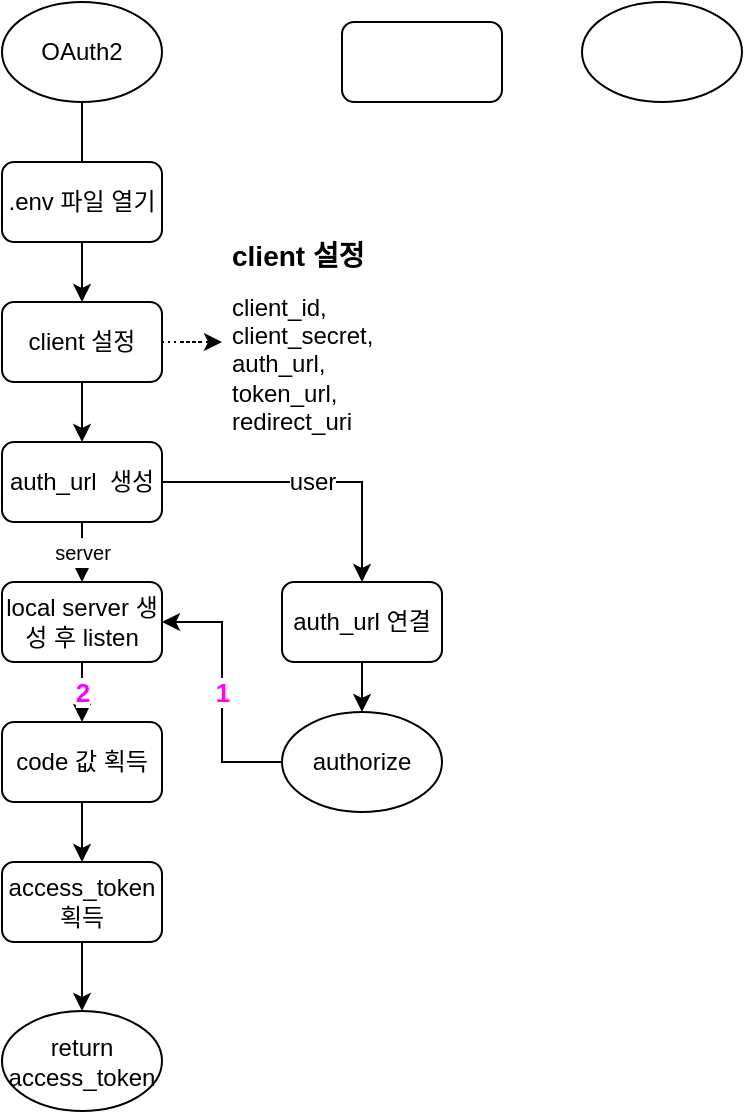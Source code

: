 <mxfile version="16.2.4" type="github">
  <diagram id="rfSWHlRA1yjYHvfrcOm9" name="Page-1">
    <mxGraphModel dx="652" dy="464" grid="1" gridSize="10" guides="1" tooltips="1" connect="1" arrows="1" fold="1" page="1" pageScale="1" pageWidth="827" pageHeight="1169" math="0" shadow="0">
      <root>
        <mxCell id="0" />
        <mxCell id="1" parent="0" />
        <mxCell id="764dK100W6ZVJjYmW9kR-14" value="" style="edgeStyle=orthogonalEdgeStyle;rounded=0;orthogonalLoop=1;jettySize=auto;html=1;fontSize=12;" edge="1" parent="1" source="764dK100W6ZVJjYmW9kR-1" target="764dK100W6ZVJjYmW9kR-5">
          <mxGeometry relative="1" as="geometry" />
        </mxCell>
        <mxCell id="764dK100W6ZVJjYmW9kR-1" value="OAuth2" style="ellipse;whiteSpace=wrap;html=1;" vertex="1" parent="1">
          <mxGeometry x="70" y="30" width="80" height="50" as="geometry" />
        </mxCell>
        <mxCell id="764dK100W6ZVJjYmW9kR-2" value=".env 파일 열기" style="rounded=1;whiteSpace=wrap;html=1;" vertex="1" parent="1">
          <mxGeometry x="70" y="110" width="80" height="40" as="geometry" />
        </mxCell>
        <mxCell id="764dK100W6ZVJjYmW9kR-3" value="" style="rounded=1;whiteSpace=wrap;html=1;" vertex="1" parent="1">
          <mxGeometry x="240" y="40" width="80" height="40" as="geometry" />
        </mxCell>
        <mxCell id="764dK100W6ZVJjYmW9kR-4" value="" style="ellipse;whiteSpace=wrap;html=1;" vertex="1" parent="1">
          <mxGeometry x="360" y="30" width="80" height="50" as="geometry" />
        </mxCell>
        <mxCell id="764dK100W6ZVJjYmW9kR-7" value="" style="edgeStyle=orthogonalEdgeStyle;rounded=0;orthogonalLoop=1;jettySize=auto;html=1;fontSize=12;dashed=1;dashPattern=1 2;" edge="1" parent="1" source="764dK100W6ZVJjYmW9kR-5" target="764dK100W6ZVJjYmW9kR-6">
          <mxGeometry relative="1" as="geometry" />
        </mxCell>
        <mxCell id="764dK100W6ZVJjYmW9kR-18" style="edgeStyle=orthogonalEdgeStyle;rounded=0;orthogonalLoop=1;jettySize=auto;html=1;exitX=0.5;exitY=1;exitDx=0;exitDy=0;entryX=0.5;entryY=0;entryDx=0;entryDy=0;fontSize=12;" edge="1" parent="1" source="764dK100W6ZVJjYmW9kR-5" target="764dK100W6ZVJjYmW9kR-12">
          <mxGeometry relative="1" as="geometry" />
        </mxCell>
        <mxCell id="764dK100W6ZVJjYmW9kR-5" value="client 설정" style="rounded=1;whiteSpace=wrap;html=1;" vertex="1" parent="1">
          <mxGeometry x="70" y="180" width="80" height="40" as="geometry" />
        </mxCell>
        <mxCell id="764dK100W6ZVJjYmW9kR-6" value="&lt;h1 style=&quot;font-size: 14px&quot;&gt;&lt;font style=&quot;font-size: 14px&quot;&gt;client 설정&lt;/font&gt;&lt;/h1&gt;&lt;div&gt;&lt;font style=&quot;font-size: 12px&quot;&gt;client_id,&lt;/font&gt;&lt;/div&gt;&lt;div&gt;&lt;font style=&quot;font-size: 12px&quot;&gt;client_secret,&lt;/font&gt;&lt;/div&gt;&lt;div&gt;&lt;font style=&quot;font-size: 12px&quot;&gt;auth_url,&lt;/font&gt;&lt;/div&gt;&lt;div&gt;&lt;font style=&quot;font-size: 12px&quot;&gt;token_url,&lt;/font&gt;&lt;/div&gt;&lt;div&gt;&lt;font style=&quot;font-size: 12px&quot;&gt;redirect_uri&lt;/font&gt;&lt;/div&gt;" style="text;html=1;strokeColor=none;fillColor=none;spacing=5;spacingTop=-20;whiteSpace=wrap;overflow=hidden;rounded=0;" vertex="1" parent="1">
          <mxGeometry x="180" y="150" width="90" height="100" as="geometry" />
        </mxCell>
        <mxCell id="764dK100W6ZVJjYmW9kR-21" value="" style="edgeStyle=orthogonalEdgeStyle;rounded=0;orthogonalLoop=1;jettySize=auto;html=1;fontSize=11;" edge="1" parent="1" source="764dK100W6ZVJjYmW9kR-9" target="764dK100W6ZVJjYmW9kR-20">
          <mxGeometry relative="1" as="geometry" />
        </mxCell>
        <mxCell id="764dK100W6ZVJjYmW9kR-9" value="auth_url 연결" style="rounded=1;whiteSpace=wrap;html=1;" vertex="1" parent="1">
          <mxGeometry x="210" y="320" width="80" height="40" as="geometry" />
        </mxCell>
        <mxCell id="764dK100W6ZVJjYmW9kR-31" value="" style="edgeStyle=orthogonalEdgeStyle;rounded=0;orthogonalLoop=1;jettySize=auto;html=1;fontSize=13;fontColor=#FF00FF;" edge="1" parent="1" source="764dK100W6ZVJjYmW9kR-11" target="764dK100W6ZVJjYmW9kR-30">
          <mxGeometry relative="1" as="geometry" />
        </mxCell>
        <mxCell id="764dK100W6ZVJjYmW9kR-11" value="access_token 획득" style="rounded=1;whiteSpace=wrap;html=1;" vertex="1" parent="1">
          <mxGeometry x="70" y="460" width="80" height="40" as="geometry" />
        </mxCell>
        <mxCell id="764dK100W6ZVJjYmW9kR-17" value="user" style="edgeStyle=orthogonalEdgeStyle;rounded=0;orthogonalLoop=1;jettySize=auto;html=1;exitX=1;exitY=0.5;exitDx=0;exitDy=0;entryX=0.5;entryY=0;entryDx=0;entryDy=0;fontSize=12;" edge="1" parent="1" source="764dK100W6ZVJjYmW9kR-12" target="764dK100W6ZVJjYmW9kR-9">
          <mxGeometry relative="1" as="geometry" />
        </mxCell>
        <mxCell id="764dK100W6ZVJjYmW9kR-19" value="&lt;font size=&quot;1&quot;&gt;server&lt;/font&gt;" style="edgeStyle=orthogonalEdgeStyle;rounded=0;orthogonalLoop=1;jettySize=auto;html=1;exitX=0.5;exitY=1;exitDx=0;exitDy=0;entryX=0.5;entryY=0;entryDx=0;entryDy=0;fontSize=12;" edge="1" parent="1" source="764dK100W6ZVJjYmW9kR-12" target="764dK100W6ZVJjYmW9kR-13">
          <mxGeometry relative="1" as="geometry" />
        </mxCell>
        <mxCell id="764dK100W6ZVJjYmW9kR-12" value="auth_url &amp;nbsp;생성" style="rounded=1;whiteSpace=wrap;html=1;" vertex="1" parent="1">
          <mxGeometry x="70" y="250" width="80" height="40" as="geometry" />
        </mxCell>
        <mxCell id="764dK100W6ZVJjYmW9kR-25" value="&lt;b&gt;&lt;font color=&quot;#ff00ff&quot; style=&quot;font-size: 13px&quot;&gt;2&lt;/font&gt;&lt;/b&gt;" style="edgeStyle=orthogonalEdgeStyle;rounded=0;orthogonalLoop=1;jettySize=auto;html=1;fontSize=11;" edge="1" parent="1" source="764dK100W6ZVJjYmW9kR-13" target="764dK100W6ZVJjYmW9kR-16">
          <mxGeometry relative="1" as="geometry" />
        </mxCell>
        <mxCell id="764dK100W6ZVJjYmW9kR-13" value="local server 생성 후 listen" style="rounded=1;whiteSpace=wrap;html=1;" vertex="1" parent="1">
          <mxGeometry x="70" y="320" width="80" height="40" as="geometry" />
        </mxCell>
        <mxCell id="764dK100W6ZVJjYmW9kR-23" value="" style="edgeStyle=orthogonalEdgeStyle;rounded=0;orthogonalLoop=1;jettySize=auto;html=1;fontSize=11;" edge="1" parent="1" source="764dK100W6ZVJjYmW9kR-16" target="764dK100W6ZVJjYmW9kR-11">
          <mxGeometry relative="1" as="geometry" />
        </mxCell>
        <mxCell id="764dK100W6ZVJjYmW9kR-16" value="code 값 획득" style="rounded=1;whiteSpace=wrap;html=1;" vertex="1" parent="1">
          <mxGeometry x="70" y="390" width="80" height="40" as="geometry" />
        </mxCell>
        <mxCell id="764dK100W6ZVJjYmW9kR-29" value="&lt;b&gt;&lt;font color=&quot;#ff00ff&quot; style=&quot;font-size: 13px&quot;&gt;1&lt;/font&gt;&lt;/b&gt;" style="edgeStyle=orthogonalEdgeStyle;rounded=0;orthogonalLoop=1;jettySize=auto;html=1;entryX=1;entryY=0.5;entryDx=0;entryDy=0;fontSize=11;" edge="1" parent="1" source="764dK100W6ZVJjYmW9kR-20" target="764dK100W6ZVJjYmW9kR-13">
          <mxGeometry relative="1" as="geometry" />
        </mxCell>
        <mxCell id="764dK100W6ZVJjYmW9kR-20" value="authorize" style="ellipse;whiteSpace=wrap;html=1;" vertex="1" parent="1">
          <mxGeometry x="210" y="385" width="80" height="50" as="geometry" />
        </mxCell>
        <mxCell id="764dK100W6ZVJjYmW9kR-30" value="return access_token" style="ellipse;whiteSpace=wrap;html=1;" vertex="1" parent="1">
          <mxGeometry x="70" y="534.5" width="80" height="50" as="geometry" />
        </mxCell>
      </root>
    </mxGraphModel>
  </diagram>
</mxfile>
